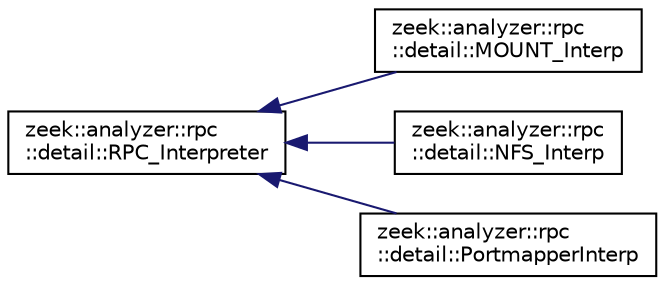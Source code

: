 digraph "Graphical Class Hierarchy"
{
 // LATEX_PDF_SIZE
  edge [fontname="Helvetica",fontsize="10",labelfontname="Helvetica",labelfontsize="10"];
  node [fontname="Helvetica",fontsize="10",shape=record];
  rankdir="LR";
  Node0 [label="zeek::analyzer::rpc\l::detail::RPC_Interpreter",height=0.2,width=0.4,color="black", fillcolor="white", style="filled",URL="$d3/d0a/classzeek_1_1analyzer_1_1rpc_1_1detail_1_1RPC__Interpreter.html",tooltip=" "];
  Node0 -> Node1 [dir="back",color="midnightblue",fontsize="10",style="solid",fontname="Helvetica"];
  Node1 [label="zeek::analyzer::rpc\l::detail::MOUNT_Interp",height=0.2,width=0.4,color="black", fillcolor="white", style="filled",URL="$d3/d1d/classzeek_1_1analyzer_1_1rpc_1_1detail_1_1MOUNT__Interp.html",tooltip=" "];
  Node0 -> Node2 [dir="back",color="midnightblue",fontsize="10",style="solid",fontname="Helvetica"];
  Node2 [label="zeek::analyzer::rpc\l::detail::NFS_Interp",height=0.2,width=0.4,color="black", fillcolor="white", style="filled",URL="$de/d49/classzeek_1_1analyzer_1_1rpc_1_1detail_1_1NFS__Interp.html",tooltip=" "];
  Node0 -> Node3 [dir="back",color="midnightblue",fontsize="10",style="solid",fontname="Helvetica"];
  Node3 [label="zeek::analyzer::rpc\l::detail::PortmapperInterp",height=0.2,width=0.4,color="black", fillcolor="white", style="filled",URL="$d2/d66/classzeek_1_1analyzer_1_1rpc_1_1detail_1_1PortmapperInterp.html",tooltip=" "];
}
